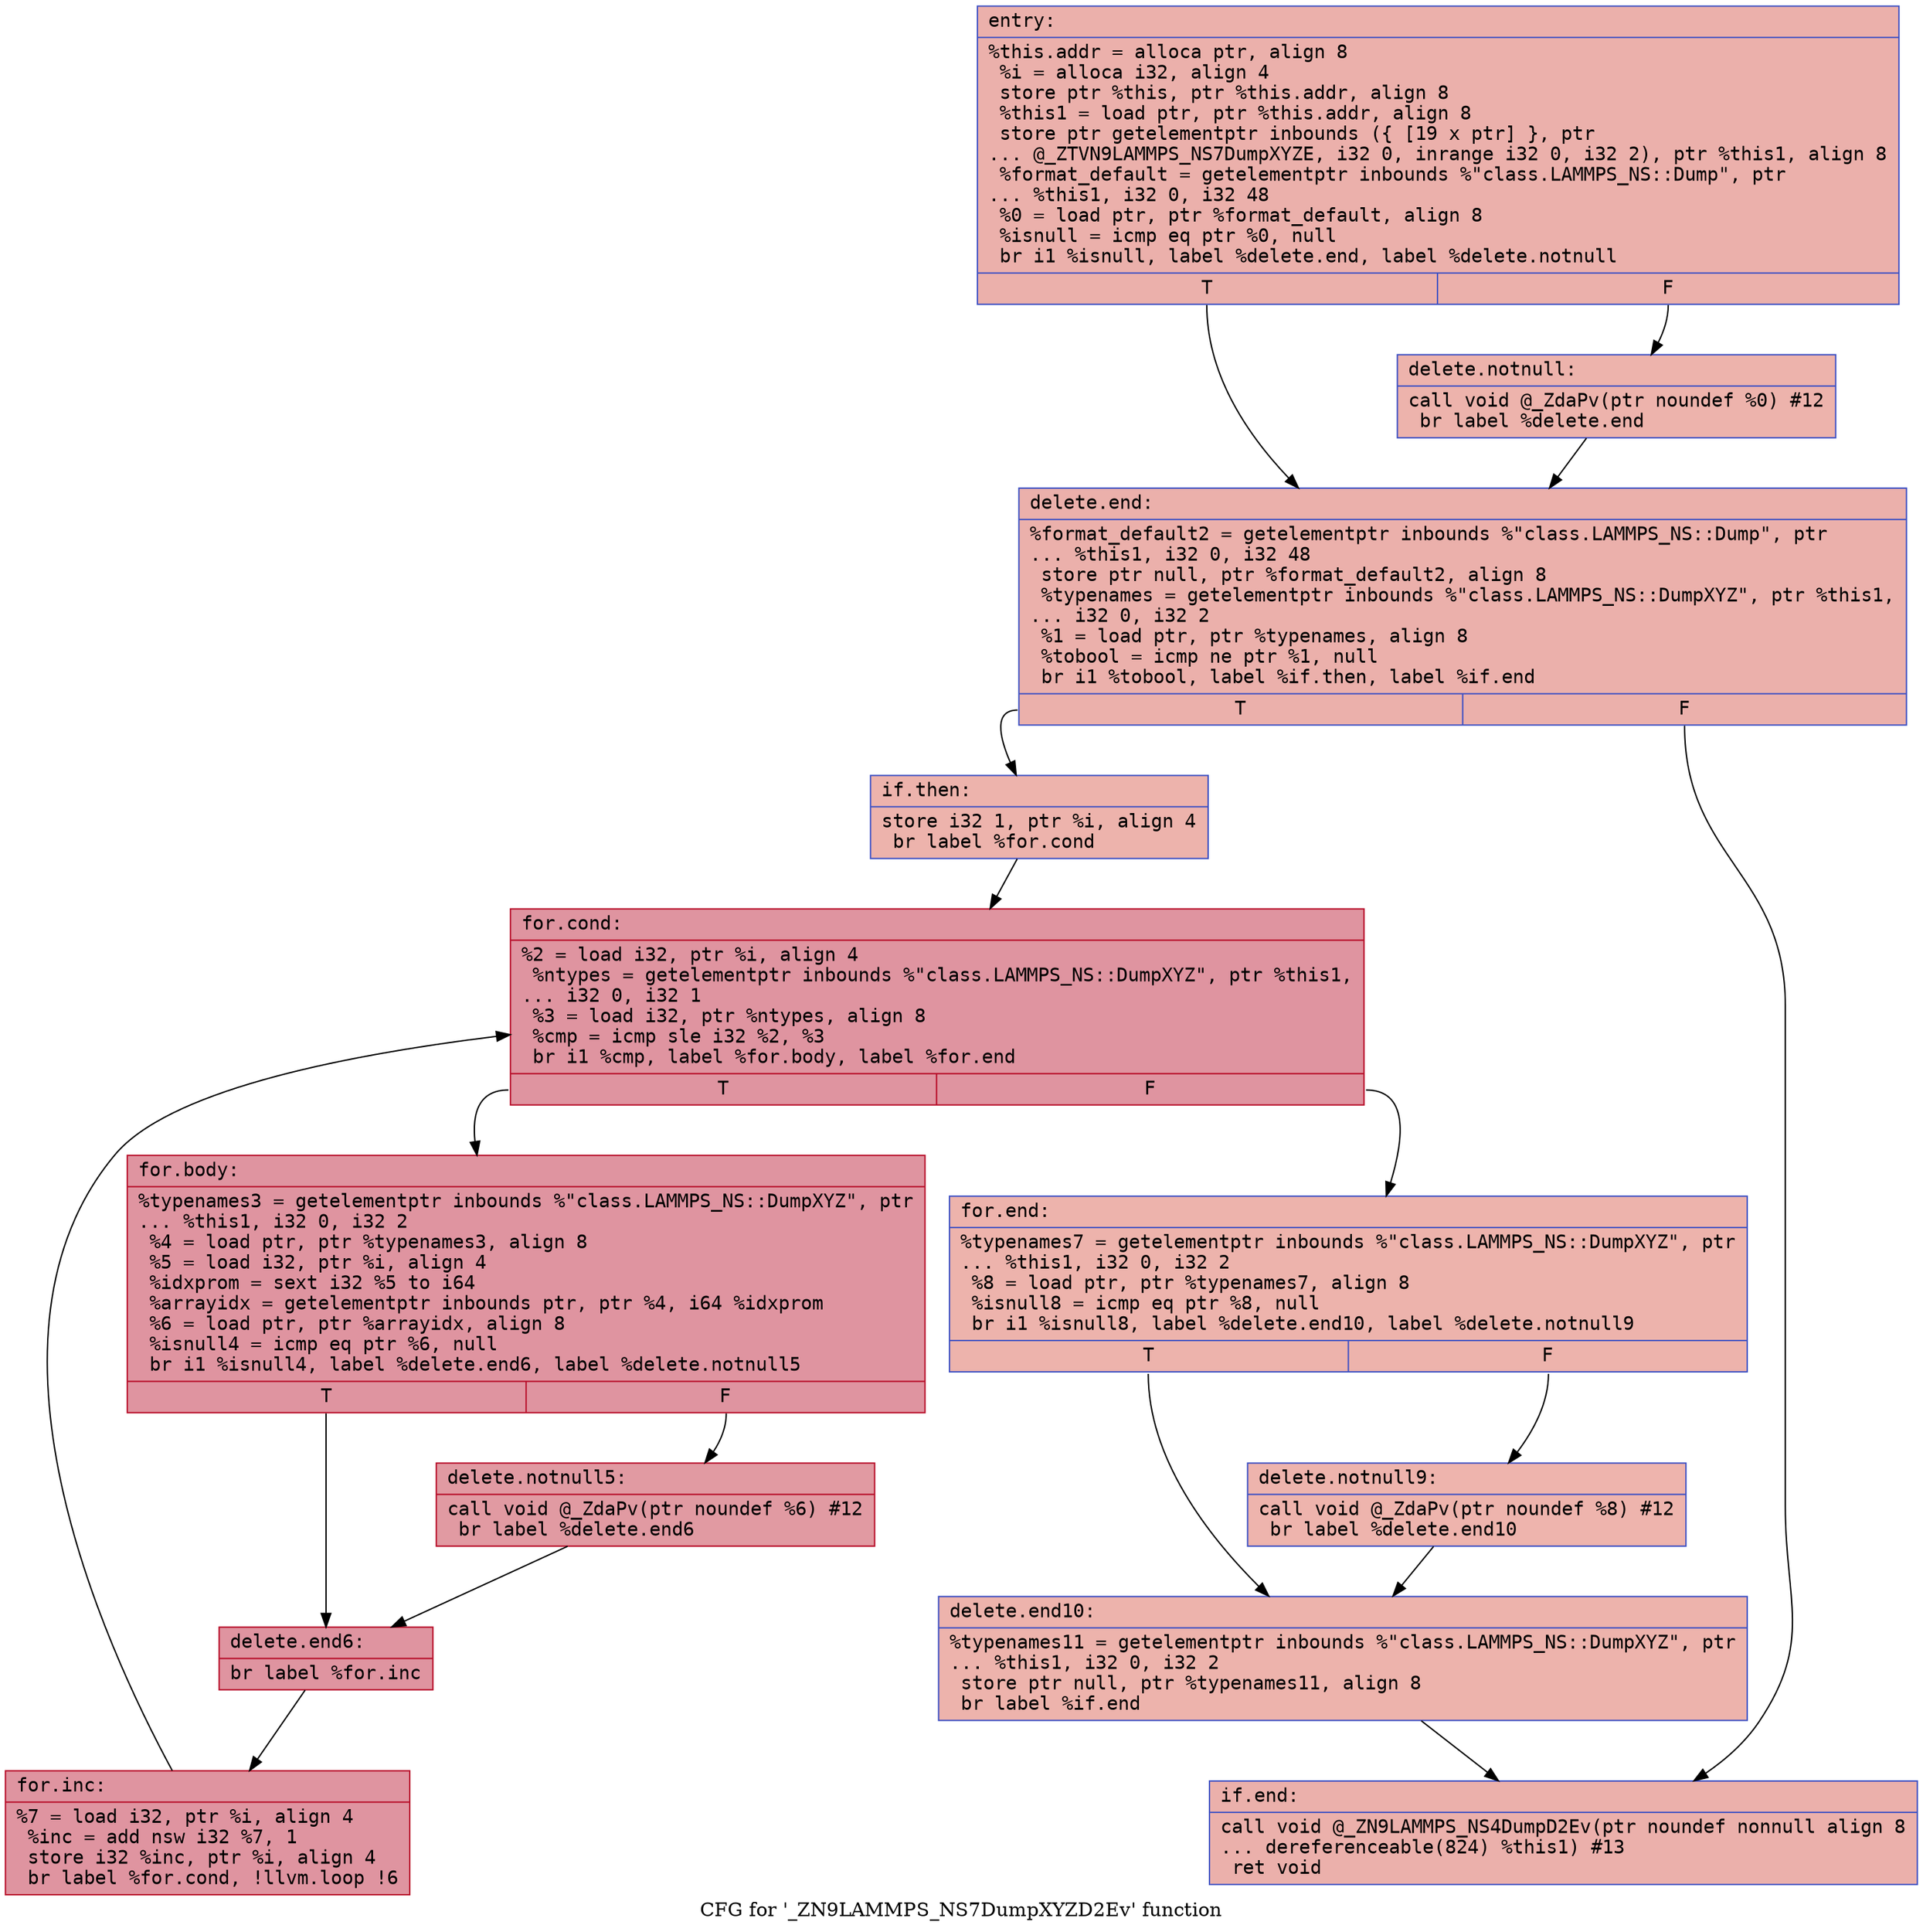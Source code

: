 digraph "CFG for '_ZN9LAMMPS_NS7DumpXYZD2Ev' function" {
	label="CFG for '_ZN9LAMMPS_NS7DumpXYZD2Ev' function";

	Node0x562b3e1dac90 [shape=record,color="#3d50c3ff", style=filled, fillcolor="#d24b4070" fontname="Courier",label="{entry:\l|  %this.addr = alloca ptr, align 8\l  %i = alloca i32, align 4\l  store ptr %this, ptr %this.addr, align 8\l  %this1 = load ptr, ptr %this.addr, align 8\l  store ptr getelementptr inbounds (\{ [19 x ptr] \}, ptr\l... @_ZTVN9LAMMPS_NS7DumpXYZE, i32 0, inrange i32 0, i32 2), ptr %this1, align 8\l  %format_default = getelementptr inbounds %\"class.LAMMPS_NS::Dump\", ptr\l... %this1, i32 0, i32 48\l  %0 = load ptr, ptr %format_default, align 8\l  %isnull = icmp eq ptr %0, null\l  br i1 %isnull, label %delete.end, label %delete.notnull\l|{<s0>T|<s1>F}}"];
	Node0x562b3e1dac90:s0 -> Node0x562b3e1db010[tooltip="entry -> delete.end\nProbability 37.50%" ];
	Node0x562b3e1dac90:s1 -> Node0x562b3e1db060[tooltip="entry -> delete.notnull\nProbability 62.50%" ];
	Node0x562b3e1db060 [shape=record,color="#3d50c3ff", style=filled, fillcolor="#d6524470" fontname="Courier",label="{delete.notnull:\l|  call void @_ZdaPv(ptr noundef %0) #12\l  br label %delete.end\l}"];
	Node0x562b3e1db060 -> Node0x562b3e1db010[tooltip="delete.notnull -> delete.end\nProbability 100.00%" ];
	Node0x562b3e1db010 [shape=record,color="#3d50c3ff", style=filled, fillcolor="#d24b4070" fontname="Courier",label="{delete.end:\l|  %format_default2 = getelementptr inbounds %\"class.LAMMPS_NS::Dump\", ptr\l... %this1, i32 0, i32 48\l  store ptr null, ptr %format_default2, align 8\l  %typenames = getelementptr inbounds %\"class.LAMMPS_NS::DumpXYZ\", ptr %this1,\l... i32 0, i32 2\l  %1 = load ptr, ptr %typenames, align 8\l  %tobool = icmp ne ptr %1, null\l  br i1 %tobool, label %if.then, label %if.end\l|{<s0>T|<s1>F}}"];
	Node0x562b3e1db010:s0 -> Node0x562b3e1db640[tooltip="delete.end -> if.then\nProbability 62.50%" ];
	Node0x562b3e1db010:s1 -> Node0x562b3e1db850[tooltip="delete.end -> if.end\nProbability 37.50%" ];
	Node0x562b3e1db640 [shape=record,color="#3d50c3ff", style=filled, fillcolor="#d6524470" fontname="Courier",label="{if.then:\l|  store i32 1, ptr %i, align 4\l  br label %for.cond\l}"];
	Node0x562b3e1db640 -> Node0x562b3e1dba10[tooltip="if.then -> for.cond\nProbability 100.00%" ];
	Node0x562b3e1dba10 [shape=record,color="#b70d28ff", style=filled, fillcolor="#b70d2870" fontname="Courier",label="{for.cond:\l|  %2 = load i32, ptr %i, align 4\l  %ntypes = getelementptr inbounds %\"class.LAMMPS_NS::DumpXYZ\", ptr %this1,\l... i32 0, i32 1\l  %3 = load i32, ptr %ntypes, align 8\l  %cmp = icmp sle i32 %2, %3\l  br i1 %cmp, label %for.body, label %for.end\l|{<s0>T|<s1>F}}"];
	Node0x562b3e1dba10:s0 -> Node0x562b3e1dbc90[tooltip="for.cond -> for.body\nProbability 96.88%" ];
	Node0x562b3e1dba10:s1 -> Node0x562b3e1dbd10[tooltip="for.cond -> for.end\nProbability 3.12%" ];
	Node0x562b3e1dbc90 [shape=record,color="#b70d28ff", style=filled, fillcolor="#b70d2870" fontname="Courier",label="{for.body:\l|  %typenames3 = getelementptr inbounds %\"class.LAMMPS_NS::DumpXYZ\", ptr\l... %this1, i32 0, i32 2\l  %4 = load ptr, ptr %typenames3, align 8\l  %5 = load i32, ptr %i, align 4\l  %idxprom = sext i32 %5 to i64\l  %arrayidx = getelementptr inbounds ptr, ptr %4, i64 %idxprom\l  %6 = load ptr, ptr %arrayidx, align 8\l  %isnull4 = icmp eq ptr %6, null\l  br i1 %isnull4, label %delete.end6, label %delete.notnull5\l|{<s0>T|<s1>F}}"];
	Node0x562b3e1dbc90:s0 -> Node0x562b3e1dc2b0[tooltip="for.body -> delete.end6\nProbability 37.50%" ];
	Node0x562b3e1dbc90:s1 -> Node0x562b3e1dc330[tooltip="for.body -> delete.notnull5\nProbability 62.50%" ];
	Node0x562b3e1dc330 [shape=record,color="#b70d28ff", style=filled, fillcolor="#bb1b2c70" fontname="Courier",label="{delete.notnull5:\l|  call void @_ZdaPv(ptr noundef %6) #12\l  br label %delete.end6\l}"];
	Node0x562b3e1dc330 -> Node0x562b3e1dc2b0[tooltip="delete.notnull5 -> delete.end6\nProbability 100.00%" ];
	Node0x562b3e1dc2b0 [shape=record,color="#b70d28ff", style=filled, fillcolor="#b70d2870" fontname="Courier",label="{delete.end6:\l|  br label %for.inc\l}"];
	Node0x562b3e1dc2b0 -> Node0x562b3e1dc7e0[tooltip="delete.end6 -> for.inc\nProbability 100.00%" ];
	Node0x562b3e1dc7e0 [shape=record,color="#b70d28ff", style=filled, fillcolor="#b70d2870" fontname="Courier",label="{for.inc:\l|  %7 = load i32, ptr %i, align 4\l  %inc = add nsw i32 %7, 1\l  store i32 %inc, ptr %i, align 4\l  br label %for.cond, !llvm.loop !6\l}"];
	Node0x562b3e1dc7e0 -> Node0x562b3e1dba10[tooltip="for.inc -> for.cond\nProbability 100.00%" ];
	Node0x562b3e1dbd10 [shape=record,color="#3d50c3ff", style=filled, fillcolor="#d6524470" fontname="Courier",label="{for.end:\l|  %typenames7 = getelementptr inbounds %\"class.LAMMPS_NS::DumpXYZ\", ptr\l... %this1, i32 0, i32 2\l  %8 = load ptr, ptr %typenames7, align 8\l  %isnull8 = icmp eq ptr %8, null\l  br i1 %isnull8, label %delete.end10, label %delete.notnull9\l|{<s0>T|<s1>F}}"];
	Node0x562b3e1dbd10:s0 -> Node0x562b3e1dd7f0[tooltip="for.end -> delete.end10\nProbability 37.50%" ];
	Node0x562b3e1dbd10:s1 -> Node0x562b3e1dd840[tooltip="for.end -> delete.notnull9\nProbability 62.50%" ];
	Node0x562b3e1dd840 [shape=record,color="#3d50c3ff", style=filled, fillcolor="#d8564670" fontname="Courier",label="{delete.notnull9:\l|  call void @_ZdaPv(ptr noundef %8) #12\l  br label %delete.end10\l}"];
	Node0x562b3e1dd840 -> Node0x562b3e1dd7f0[tooltip="delete.notnull9 -> delete.end10\nProbability 100.00%" ];
	Node0x562b3e1dd7f0 [shape=record,color="#3d50c3ff", style=filled, fillcolor="#d6524470" fontname="Courier",label="{delete.end10:\l|  %typenames11 = getelementptr inbounds %\"class.LAMMPS_NS::DumpXYZ\", ptr\l... %this1, i32 0, i32 2\l  store ptr null, ptr %typenames11, align 8\l  br label %if.end\l}"];
	Node0x562b3e1dd7f0 -> Node0x562b3e1db850[tooltip="delete.end10 -> if.end\nProbability 100.00%" ];
	Node0x562b3e1db850 [shape=record,color="#3d50c3ff", style=filled, fillcolor="#d24b4070" fontname="Courier",label="{if.end:\l|  call void @_ZN9LAMMPS_NS4DumpD2Ev(ptr noundef nonnull align 8\l... dereferenceable(824) %this1) #13\l  ret void\l}"];
}
